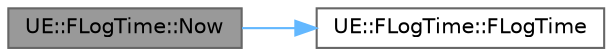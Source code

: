 digraph "UE::FLogTime::Now"
{
 // INTERACTIVE_SVG=YES
 // LATEX_PDF_SIZE
  bgcolor="transparent";
  edge [fontname=Helvetica,fontsize=10,labelfontname=Helvetica,labelfontsize=10];
  node [fontname=Helvetica,fontsize=10,shape=box,height=0.2,width=0.4];
  rankdir="LR";
  Node1 [id="Node000001",label="UE::FLogTime::Now",height=0.2,width=0.4,color="gray40", fillcolor="grey60", style="filled", fontcolor="black",tooltip=" "];
  Node1 -> Node2 [id="edge1_Node000001_Node000002",color="steelblue1",style="solid",tooltip=" "];
  Node2 [id="Node000002",label="UE::FLogTime::FLogTime",height=0.2,width=0.4,color="grey40", fillcolor="white", style="filled",URL="$d7/d8b/classUE_1_1FLogTime.html#a365c18cf9667569f41d8d3ab9708938a",tooltip=" "];
}
